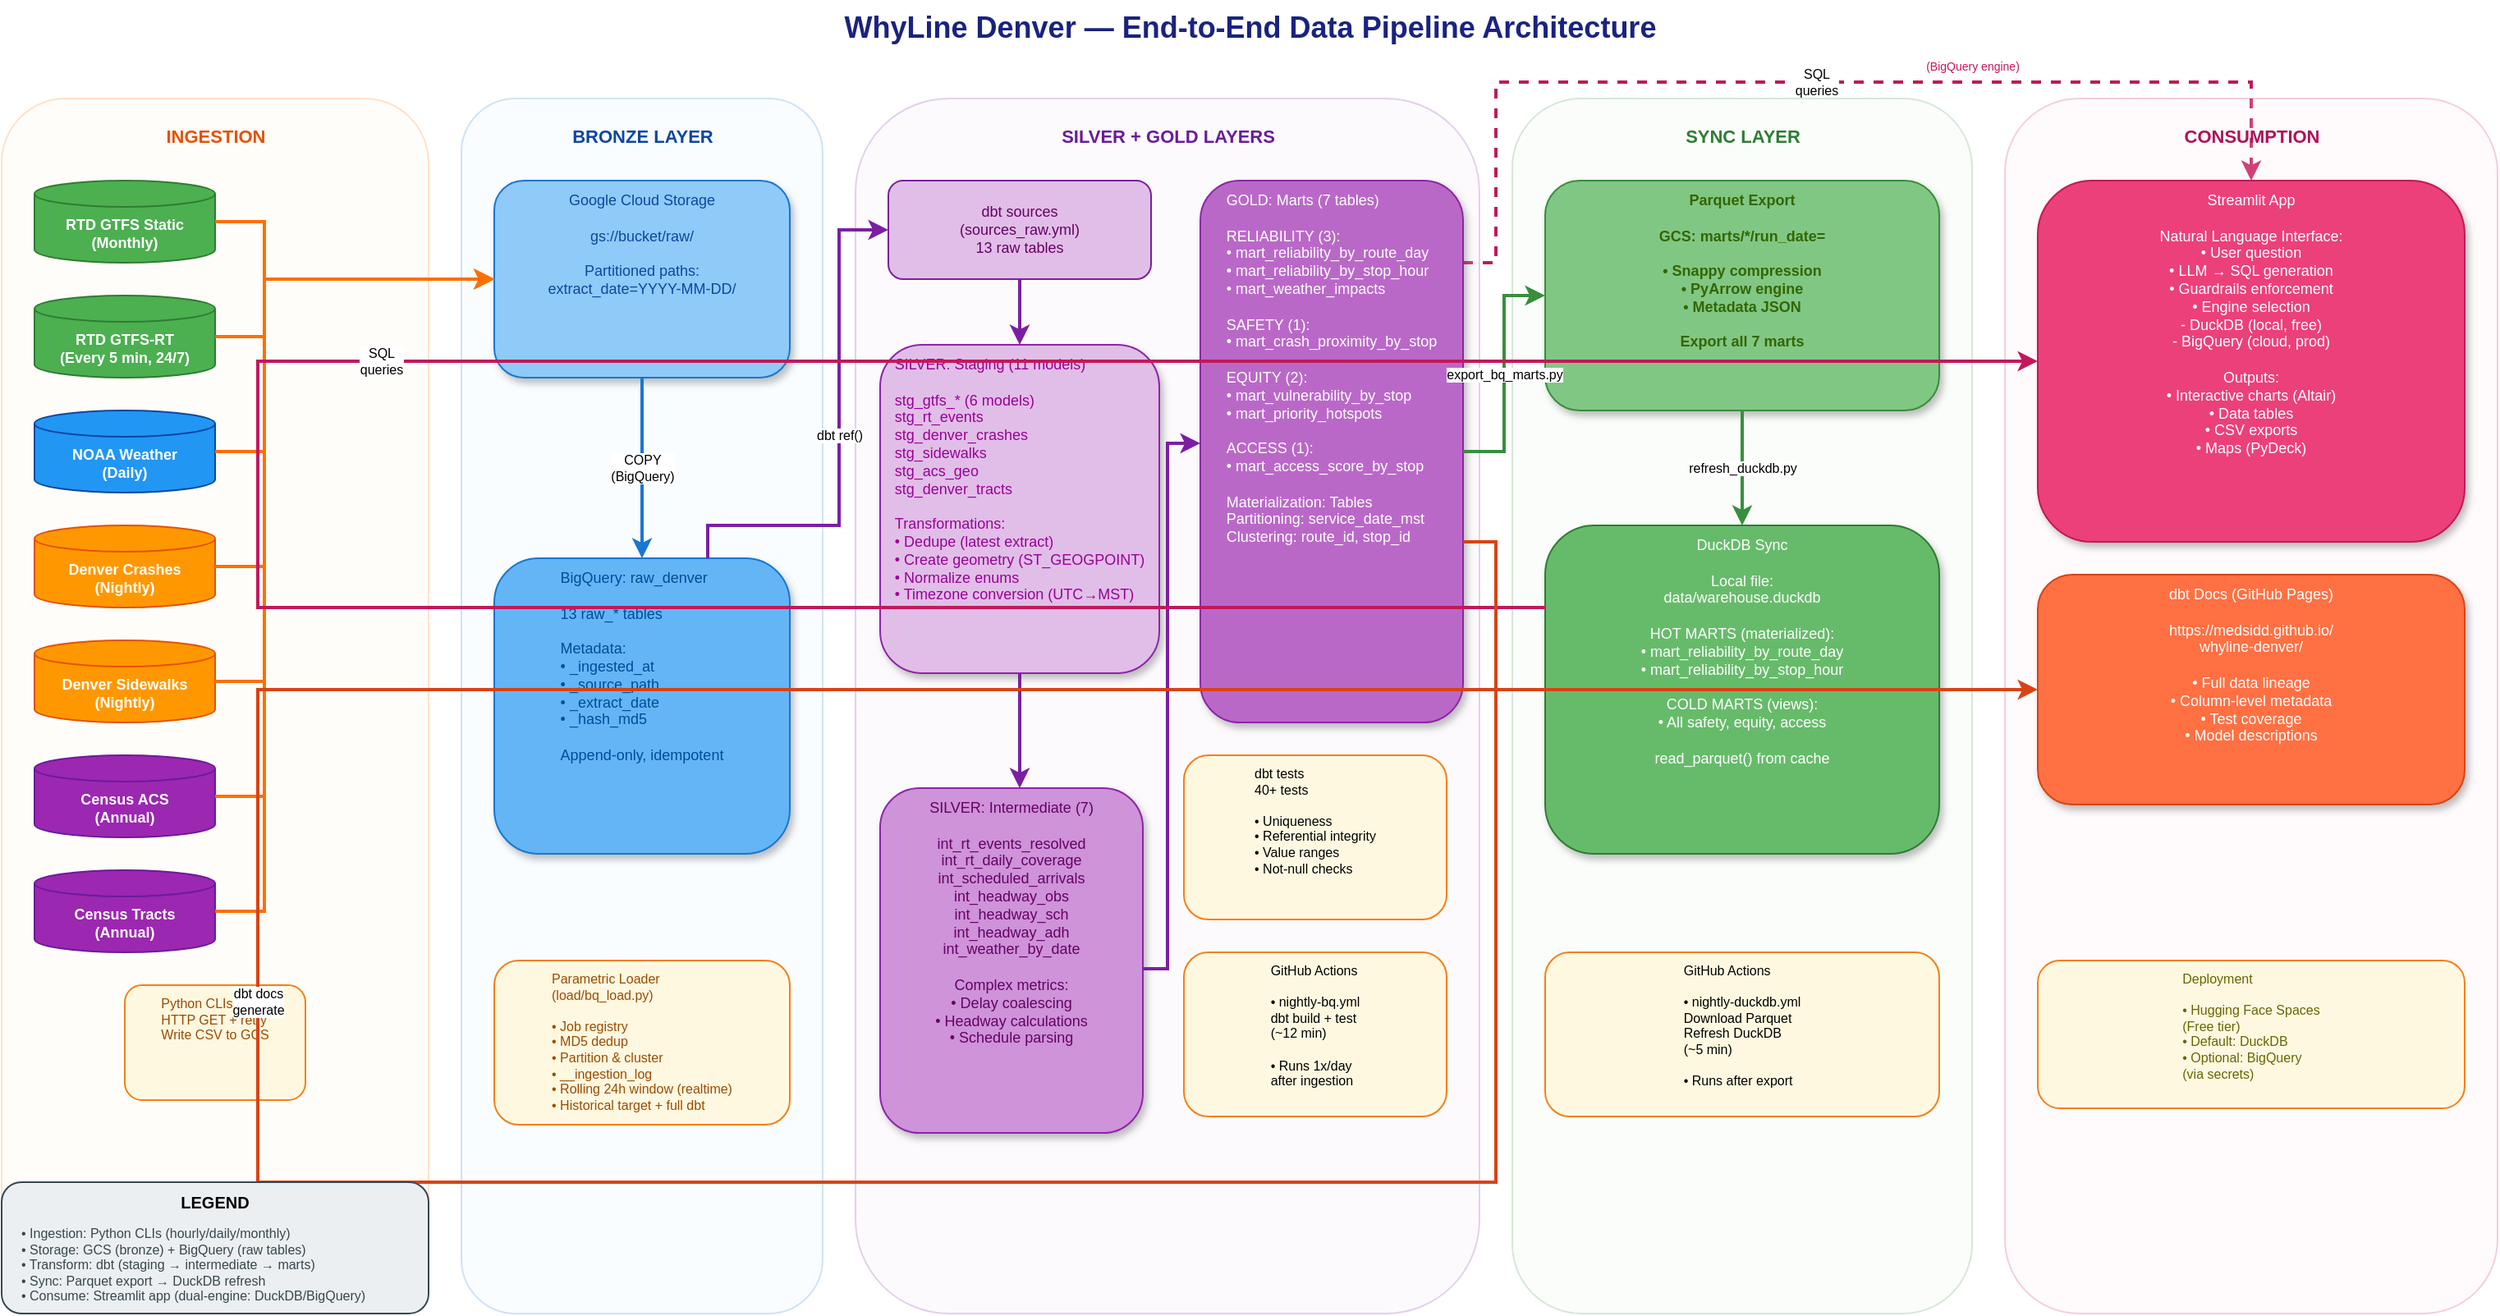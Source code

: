 <mxfile>
    <diagram id="pipeline-architecture" name="Pipeline Architecture">
        <mxGraphModel dx="418" dy="695" grid="1" gridSize="10" guides="1" tooltips="1" connect="1" arrows="1" fold="1" page="1" pageScale="1" pageWidth="1600" pageHeight="1000" math="0" shadow="0">
            <root>
                <mxCell id="0"/>
                <mxCell id="1" parent="0"/>
                <mxCell id="arrow16" value="SQL&#xa;queries" style="edgeStyle=orthogonalEdgeStyle;rounded=0;html=1;strokeWidth=2;strokeColor=#c2185b;dashed=1;fontSize=8;" parent="1" source="dbt-marts" target="app-streamlit" edge="1">
                    <mxGeometry relative="1" as="geometry">
                        <Array as="points">
                            <mxPoint x="950" y="180"/>
                            <mxPoint x="950" y="70"/>
                            <mxPoint x="1410" y="70"/>
                        </Array>
                    </mxGeometry>
                </mxCell>
                <mxCell id="title" value="WhyLine Denver — End-to-End Data Pipeline Architecture" style="text;html=1;strokeColor=none;fillColor=none;align=center;fontSize=18;fontStyle=1;fontColor=#1a237e;" parent="1" vertex="1">
                    <mxGeometry x="400" y="20" width="800" height="40" as="geometry"/>
                </mxCell>
                <mxCell id="bg-ingestion" value="" style="rounded=1;whiteSpace=wrap;html=1;fillColor=#fff3e0;strokeColor=#ff6f00;opacity=20;" parent="1" vertex="1">
                    <mxGeometry x="40" y="80" width="260" height="740" as="geometry"/>
                </mxCell>
                <mxCell id="bg-storage" value="" style="rounded=1;whiteSpace=wrap;html=1;fillColor=#e3f2fd;strokeColor=#1976d2;opacity=20;" parent="1" vertex="1">
                    <mxGeometry x="320" y="80" width="220" height="740" as="geometry"/>
                </mxCell>
                <mxCell id="bg-transform" value="" style="rounded=1;whiteSpace=wrap;html=1;fillColor=#f3e5f5;strokeColor=#7b1fa2;opacity=20;" parent="1" vertex="1">
                    <mxGeometry x="560" y="80" width="380" height="740" as="geometry"/>
                </mxCell>
                <mxCell id="bg-export" value="" style="rounded=1;whiteSpace=wrap;html=1;fillColor=#e8f5e9;strokeColor=#388e3c;opacity=20;" parent="1" vertex="1">
                    <mxGeometry x="960" y="80" width="280" height="740" as="geometry"/>
                </mxCell>
                <mxCell id="bg-consume" value="" style="rounded=1;whiteSpace=wrap;html=1;fillColor=#fce4ec;strokeColor=#c2185b;opacity=20;" parent="1" vertex="1">
                    <mxGeometry x="1260" y="80" width="300" height="740" as="geometry"/>
                </mxCell>
                <mxCell id="label-ingestion" value="INGESTION" style="text;html=1;strokeColor=none;fillColor=none;align=center;fontSize=11;fontStyle=1;fontColor=#e65100;" parent="1" vertex="1">
                    <mxGeometry x="120" y="90" width="100" height="20" as="geometry"/>
                </mxCell>
                <mxCell id="label-storage" value="BRONZE LAYER" style="text;html=1;strokeColor=none;fillColor=none;align=center;fontSize=11;fontStyle=1;fontColor=#0d47a1;" parent="1" vertex="1">
                    <mxGeometry x="350" y="90" width="160" height="20" as="geometry"/>
                </mxCell>
                <mxCell id="label-transform" value="SILVER + GOLD LAYERS" style="text;html=1;strokeColor=none;fillColor=none;align=center;fontSize=11;fontStyle=1;fontColor=#6a1b9a;" parent="1" vertex="1">
                    <mxGeometry x="650" y="90" width="200" height="20" as="geometry"/>
                </mxCell>
                <mxCell id="label-export" value="SYNC LAYER" style="text;html=1;strokeColor=none;fillColor=none;align=center;fontSize=11;fontStyle=1;fontColor=#2e7d32;" parent="1" vertex="1">
                    <mxGeometry x="1050" y="90" width="100" height="20" as="geometry"/>
                </mxCell>
                <mxCell id="label-consume" value="CONSUMPTION" style="text;html=1;strokeColor=none;fillColor=none;align=center;fontSize=11;fontStyle=1;fontColor=#ad1457;" parent="1" vertex="1">
                    <mxGeometry x="1360" y="90" width="100" height="20" as="geometry"/>
                </mxCell>
                <mxCell id="src-gtfs" value="RTD GTFS Static&#xa;(Monthly)" style="shape=cylinder3;whiteSpace=wrap;html=1;boundedLbl=1;size=8;fillColor=#4caf50;strokeColor=#2e7d32;fontColor=#ffffff;fontSize=9;fontStyle=1;" parent="1" vertex="1">
                    <mxGeometry x="60" y="130" width="110" height="50" as="geometry"/>
                </mxCell>
                <mxCell id="src-gtfsrt" value="RTD GTFS-RT&#xa;(Every 5 min, 24/7)" style="shape=cylinder3;whiteSpace=wrap;html=1;boundedLbl=1;size=8;fillColor=#4caf50;strokeColor=#2e7d32;fontColor=#ffffff;fontSize=9;fontStyle=1;" parent="1" vertex="1">
                    <mxGeometry x="60" y="200" width="110" height="50" as="geometry"/>
                </mxCell>
                <mxCell id="src-weather" value="NOAA Weather&#xa;(Daily)" style="shape=cylinder3;whiteSpace=wrap;html=1;boundedLbl=1;size=8;fillColor=#2196f3;strokeColor=#0d47a1;fontColor=#ffffff;fontSize=9;fontStyle=1;" parent="1" vertex="1">
                    <mxGeometry x="60" y="270" width="110" height="50" as="geometry"/>
                </mxCell>
                <mxCell id="src-crashes" value="Denver Crashes&#xa;(Nightly)" style="shape=cylinder3;whiteSpace=wrap;html=1;boundedLbl=1;size=8;fillColor=#ff9800;strokeColor=#e65100;fontColor=#ffffff;fontSize=9;fontStyle=1;" parent="1" vertex="1">
                    <mxGeometry x="60" y="340" width="110" height="50" as="geometry"/>
                </mxCell>
                <mxCell id="src-sidewalks" value="Denver Sidewalks&#xa;(Nightly)" style="shape=cylinder3;whiteSpace=wrap;html=1;boundedLbl=1;size=8;fillColor=#ff9800;strokeColor=#e65100;fontColor=#ffffff;fontSize=9;fontStyle=1;" parent="1" vertex="1">
                    <mxGeometry x="60" y="410" width="110" height="50" as="geometry"/>
                </mxCell>
                <mxCell id="src-acs" value="Census ACS&#xa;(Annual)" style="shape=cylinder3;whiteSpace=wrap;html=1;boundedLbl=1;size=8;fillColor=#9c27b0;strokeColor=#6a1b9a;fontColor=#ffffff;fontSize=9;fontStyle=1;" parent="1" vertex="1">
                    <mxGeometry x="60" y="480" width="110" height="50" as="geometry"/>
                </mxCell>
                <mxCell id="src-tracts" value="Census Tracts&#xa;(Annual)" style="shape=cylinder3;whiteSpace=wrap;html=1;boundedLbl=1;size=8;fillColor=#9c27b0;strokeColor=#6a1b9a;fontColor=#ffffff;fontSize=9;fontStyle=1;" parent="1" vertex="1">
                    <mxGeometry x="60" y="550" width="110" height="50" as="geometry"/>
                </mxCell>
                <mxCell id="ingestion-note" value="&lt;div style=&quot;text-align: justify;&quot;&gt;&lt;span style=&quot;background-color: transparent;&quot;&gt;&lt;font style=&quot;color: rgb(153, 76, 0);&quot;&gt;Python CLIs&lt;/font&gt;&lt;/span&gt;&lt;/div&gt;&lt;div style=&quot;text-align: justify;&quot;&gt;&lt;span style=&quot;background-color: transparent;&quot;&gt;&lt;font style=&quot;color: rgb(153, 76, 0);&quot;&gt;HTTP GET + retry&lt;/font&gt;&lt;/span&gt;&lt;/div&gt;&lt;div style=&quot;text-align: justify;&quot;&gt;&lt;span style=&quot;background-color: transparent;&quot;&gt;&lt;font style=&quot;color: rgb(153, 76, 0);&quot;&gt;Write CSV to GCS&lt;/font&gt;&lt;/span&gt;&lt;/div&gt;" style="rounded=1;whiteSpace=wrap;html=1;fillColor=#fff8e1;strokeColor=#f57f17;fontSize=8;align=center;verticalAlign=top;" parent="1" vertex="1">
                    <mxGeometry x="115" y="620" width="110" height="70" as="geometry"/>
                </mxCell>
                <mxCell id="gcs-raw" value="&lt;span style=&quot;font-weight: normal;&quot;&gt;Google Cloud Storage&lt;br&gt;&lt;br&gt;gs://bucket/raw/&lt;br&gt;&lt;br&gt;Partitioned paths:&lt;br&gt;extract_date=YYYY-MM-DD/&lt;/span&gt;" style="rounded=1;whiteSpace=wrap;html=1;fillColor=#90caf9;strokeColor=#1976d2;fontColor=#0d47a1;fontSize=9;align=center;verticalAlign=top;fontStyle=1;shadow=1;" parent="1" vertex="1">
                    <mxGeometry x="340" y="130" width="180" height="120" as="geometry"/>
                </mxCell>
                <mxCell id="bq-raw" value="&lt;div style=&quot;text-align: justify;&quot;&gt;&lt;span style=&quot;background-color: transparent; font-weight: normal;&quot;&gt;&lt;font style=&quot;color: rgb(0, 76, 153);&quot;&gt;BigQuery: raw_denver&lt;/font&gt;&lt;/span&gt;&lt;/div&gt;&lt;div style=&quot;text-align: justify;&quot;&gt;&lt;font style=&quot;color: rgb(0, 76, 153); font-weight: normal;&quot;&gt;&lt;br&gt;&lt;/font&gt;&lt;/div&gt;&lt;div style=&quot;text-align: justify;&quot;&gt;&lt;span style=&quot;background-color: transparent; font-weight: normal;&quot;&gt;&lt;font style=&quot;color: rgb(0, 76, 153);&quot;&gt;13 raw_* tables&lt;/font&gt;&lt;/span&gt;&lt;/div&gt;&lt;div style=&quot;text-align: justify;&quot;&gt;&lt;font style=&quot;color: rgb(0, 76, 153); font-weight: normal;&quot;&gt;&lt;br&gt;&lt;/font&gt;&lt;/div&gt;&lt;div style=&quot;text-align: justify;&quot;&gt;&lt;span style=&quot;background-color: transparent; font-weight: normal;&quot;&gt;&lt;font style=&quot;color: rgb(0, 76, 153);&quot;&gt;Metadata:&lt;/font&gt;&lt;/span&gt;&lt;/div&gt;&lt;div style=&quot;text-align: justify;&quot;&gt;&lt;span style=&quot;background-color: transparent; font-weight: normal;&quot;&gt;&lt;font style=&quot;color: rgb(0, 76, 153);&quot;&gt;• _ingested_at&lt;/font&gt;&lt;/span&gt;&lt;/div&gt;&lt;div style=&quot;text-align: justify;&quot;&gt;&lt;span style=&quot;background-color: transparent; font-weight: normal;&quot;&gt;&lt;font style=&quot;color: rgb(0, 76, 153);&quot;&gt;• _source_path&lt;/font&gt;&lt;/span&gt;&lt;/div&gt;&lt;div style=&quot;text-align: justify;&quot;&gt;&lt;span style=&quot;background-color: transparent; font-weight: normal;&quot;&gt;&lt;font style=&quot;color: rgb(0, 76, 153);&quot;&gt;• _extract_date&lt;/font&gt;&lt;/span&gt;&lt;/div&gt;&lt;div style=&quot;text-align: justify;&quot;&gt;&lt;span style=&quot;background-color: transparent; font-weight: normal;&quot;&gt;&lt;font style=&quot;color: rgb(0, 76, 153);&quot;&gt;• _hash_md5&lt;/font&gt;&lt;/span&gt;&lt;/div&gt;&lt;div style=&quot;text-align: justify;&quot;&gt;&lt;font style=&quot;color: rgb(0, 76, 153); font-weight: normal;&quot;&gt;&lt;br&gt;&lt;/font&gt;&lt;/div&gt;&lt;div style=&quot;text-align: justify;&quot;&gt;&lt;span style=&quot;background-color: transparent; font-weight: normal;&quot;&gt;&lt;font style=&quot;color: rgb(0, 76, 153);&quot;&gt;Append-only, idempotent&lt;/font&gt;&lt;/span&gt;&lt;/div&gt;" style="rounded=1;whiteSpace=wrap;html=1;fillColor=#64b5f6;strokeColor=#1976d2;fontColor=#0d47a1;fontSize=9;align=center;verticalAlign=top;fontStyle=1;shadow=1;" parent="1" vertex="1">
                    <mxGeometry x="340" y="360" width="180" height="180" as="geometry"/>
                </mxCell>
                <mxCell id="loader-note" value="&lt;div style=&quot;text-align: justify;&quot;&gt;&lt;span style=&quot;background-color: transparent;&quot;&gt;&lt;font style=&quot;color: rgb(153, 76, 0);&quot;&gt;Parametric Loader&lt;/font&gt;&lt;/span&gt;&lt;/div&gt;&lt;div style=&quot;text-align: justify;&quot;&gt;&lt;span style=&quot;background-color: transparent;&quot;&gt;&lt;font style=&quot;color: rgb(153, 76, 0);&quot;&gt;(load/bq_load.py)&lt;/font&gt;&lt;/span&gt;&lt;/div&gt;&lt;div style=&quot;text-align: justify;&quot;&gt;&lt;font style=&quot;color: rgb(153, 76, 0);&quot;&gt;&lt;br&gt;&lt;/font&gt;&lt;/div&gt;&lt;div style=&quot;text-align: justify;&quot;&gt;&lt;span style=&quot;background-color: transparent;&quot;&gt;&lt;font style=&quot;color: rgb(153, 76, 0);&quot;&gt;• Job registry&lt;/font&gt;&lt;/span&gt;&lt;/div&gt;&lt;div style=&quot;text-align: justify;&quot;&gt;&lt;span style=&quot;background-color: transparent;&quot;&gt;&lt;font style=&quot;color: rgb(153, 76, 0);&quot;&gt;• MD5 dedup&lt;/font&gt;&lt;/span&gt;&lt;/div&gt;&lt;div style=&quot;text-align: justify;&quot;&gt;&lt;span style=&quot;background-color: transparent;&quot;&gt;&lt;font style=&quot;color: rgb(153, 76, 0);&quot;&gt;• Partition &amp;amp; cluster&lt;/font&gt;&lt;/span&gt;&lt;/div&gt;&lt;div style=&quot;text-align: justify;&quot;&gt;&lt;span style=&quot;background-color: transparent;&quot;&gt;&lt;font style=&quot;color: rgb(153, 76, 0);&quot;&gt;• __ingestion_log&lt;/font&gt;&lt;/span&gt;&lt;/div&gt;&lt;div style=&quot;text-align: justify;&quot;&gt;&lt;span style=&quot;background-color: transparent;&quot;&gt;&lt;font style=&quot;color: rgb(153, 76, 0);&quot;&gt;• Rolling 24h window (realtime)&lt;/font&gt;&lt;/span&gt;&lt;/div&gt;&lt;div style=&quot;text-align: justify;&quot;&gt;&lt;span style=&quot;background-color: transparent;&quot;&gt;&lt;font style=&quot;color: rgb(153, 76, 0);&quot;&gt;• Historical target + full dbt&lt;/font&gt;&lt;/span&gt;&lt;/div&gt;" style="rounded=1;whiteSpace=wrap;html=1;fillColor=#fff8e1;strokeColor=#f57f17;fontSize=8;align=center;verticalAlign=top;" parent="1" vertex="1">
                    <mxGeometry x="340" y="605" width="180" height="100" as="geometry"/>
                </mxCell>
                <mxCell id="dbt-sources" value="&lt;span style=&quot;font-weight: normal;&quot;&gt;&lt;font style=&quot;color: rgb(102, 0, 102);&quot;&gt;dbt sources&lt;br&gt;(sources_raw.yml)&lt;br&gt;13 raw tables&lt;/font&gt;&lt;/span&gt;" style="rounded=1;whiteSpace=wrap;html=1;fillColor=#e1bee7;strokeColor=#7b1fa2;fontColor=#4a148c;fontSize=9;fontStyle=1;" parent="1" vertex="1">
                    <mxGeometry x="580" y="130" width="160" height="60" as="geometry"/>
                </mxCell>
                <mxCell id="dbt-staging" value="&lt;div style=&quot;text-align: justify;&quot;&gt;&lt;span style=&quot;background-color: transparent; font-weight: normal;&quot;&gt;&lt;font style=&quot;color: rgb(153, 0, 153);&quot;&gt;SILVER: Staging (11 models)&lt;/font&gt;&lt;/span&gt;&lt;/div&gt;&lt;div style=&quot;text-align: justify;&quot;&gt;&lt;font style=&quot;color: rgb(153, 0, 153); font-weight: normal;&quot;&gt;&lt;br&gt;&lt;/font&gt;&lt;/div&gt;&lt;div style=&quot;text-align: justify;&quot;&gt;&lt;span style=&quot;background-color: transparent; font-weight: normal;&quot;&gt;&lt;font style=&quot;color: rgb(153, 0, 153);&quot;&gt;stg_gtfs_* (6 models)&lt;/font&gt;&lt;/span&gt;&lt;/div&gt;&lt;div style=&quot;text-align: justify;&quot;&gt;&lt;span style=&quot;background-color: transparent; font-weight: normal;&quot;&gt;&lt;font style=&quot;color: rgb(153, 0, 153);&quot;&gt;stg_rt_events&lt;/font&gt;&lt;/span&gt;&lt;/div&gt;&lt;div style=&quot;text-align: justify;&quot;&gt;&lt;span style=&quot;background-color: transparent; font-weight: normal;&quot;&gt;&lt;font style=&quot;color: rgb(153, 0, 153);&quot;&gt;stg_denver_crashes&lt;/font&gt;&lt;/span&gt;&lt;/div&gt;&lt;div style=&quot;text-align: justify;&quot;&gt;&lt;span style=&quot;background-color: transparent; font-weight: normal;&quot;&gt;&lt;font style=&quot;color: rgb(153, 0, 153);&quot;&gt;stg_sidewalks&lt;/font&gt;&lt;/span&gt;&lt;/div&gt;&lt;div style=&quot;text-align: justify;&quot;&gt;&lt;span style=&quot;background-color: transparent; font-weight: normal;&quot;&gt;&lt;font style=&quot;color: rgb(153, 0, 153);&quot;&gt;stg_acs_geo&lt;/font&gt;&lt;/span&gt;&lt;/div&gt;&lt;div style=&quot;text-align: justify;&quot;&gt;&lt;span style=&quot;background-color: transparent; font-weight: normal;&quot;&gt;&lt;font style=&quot;color: rgb(153, 0, 153);&quot;&gt;stg_denver_tracts&lt;/font&gt;&lt;/span&gt;&lt;/div&gt;&lt;div style=&quot;text-align: justify;&quot;&gt;&lt;font style=&quot;color: rgb(153, 0, 153); font-weight: normal;&quot;&gt;&lt;br&gt;&lt;/font&gt;&lt;/div&gt;&lt;div style=&quot;text-align: justify;&quot;&gt;&lt;span style=&quot;background-color: transparent; font-weight: normal;&quot;&gt;&lt;font style=&quot;color: rgb(153, 0, 153);&quot;&gt;Transformations:&lt;/font&gt;&lt;/span&gt;&lt;/div&gt;&lt;div style=&quot;text-align: justify;&quot;&gt;&lt;span style=&quot;background-color: transparent; font-weight: normal;&quot;&gt;&lt;font style=&quot;color: rgb(153, 0, 153);&quot;&gt;• Dedupe (latest extract)&lt;/font&gt;&lt;/span&gt;&lt;/div&gt;&lt;div style=&quot;text-align: justify;&quot;&gt;&lt;span style=&quot;background-color: transparent; font-weight: normal;&quot;&gt;&lt;font style=&quot;color: rgb(153, 0, 153);&quot;&gt;• Create geometry (ST_GEOGPOINT)&lt;/font&gt;&lt;/span&gt;&lt;/div&gt;&lt;div style=&quot;text-align: justify;&quot;&gt;&lt;span style=&quot;background-color: transparent; font-weight: normal;&quot;&gt;&lt;font style=&quot;color: rgb(153, 0, 153);&quot;&gt;• Normalize enums&lt;/font&gt;&lt;/span&gt;&lt;/div&gt;&lt;div style=&quot;text-align: justify;&quot;&gt;&lt;span style=&quot;background-color: transparent; font-weight: normal;&quot;&gt;&lt;font style=&quot;color: rgb(153, 0, 153);&quot;&gt;• Timezone conversion (UTC→MST)&lt;/font&gt;&lt;/span&gt;&lt;/div&gt;" style="rounded=1;whiteSpace=wrap;html=1;fillColor=#e1bee7;strokeColor=#8e24aa;fontColor=#4a148c;fontSize=9;align=center;verticalAlign=top;fontStyle=1;shadow=1;" parent="1" vertex="1">
                    <mxGeometry x="575" y="230" width="170" height="200" as="geometry"/>
                </mxCell>
                <mxCell id="dbt-intermediate" value="&lt;span style=&quot;font-weight: normal;&quot;&gt;&lt;font style=&quot;color: rgb(102, 0, 102);&quot;&gt;SILVER: Intermediate (7)&lt;br&gt;&lt;br&gt;int_rt_events_resolved&lt;br&gt;int_rt_daily_coverage&lt;br&gt;int_scheduled_arrivals&lt;br&gt;int_headway_obs&lt;br&gt;int_headway_sch&lt;br&gt;int_headway_adh&lt;br&gt;int_weather_by_date&lt;br&gt;&lt;br&gt;Complex metrics:&lt;br&gt;• Delay coalescing&lt;br&gt;• Headway calculations&lt;br&gt;• Schedule parsing&lt;/font&gt;&lt;/span&gt;" style="rounded=1;whiteSpace=wrap;html=1;fillColor=#ce93d8;strokeColor=#8e24aa;fontColor=#4a148c;fontSize=9;align=center;verticalAlign=top;fontStyle=1;shadow=1;" parent="1" vertex="1">
                    <mxGeometry x="575" y="500" width="160" height="210" as="geometry"/>
                </mxCell>
                <mxCell id="dbt-marts" value="&lt;div style=&quot;text-align: justify;&quot;&gt;&lt;span style=&quot;background-color: transparent; font-weight: normal;&quot;&gt;&lt;font style=&quot;color: rgb(255, 255, 255);&quot;&gt;GOLD: Marts (7 tables)&lt;/font&gt;&lt;/span&gt;&lt;/div&gt;&lt;div style=&quot;text-align: justify;&quot;&gt;&lt;font style=&quot;color: rgb(255, 255, 255); font-weight: normal;&quot;&gt;&lt;br&gt;&lt;/font&gt;&lt;/div&gt;&lt;div style=&quot;text-align: justify;&quot;&gt;&lt;span style=&quot;background-color: transparent; font-weight: normal;&quot;&gt;&lt;font style=&quot;color: rgb(255, 255, 255);&quot;&gt;RELIABILITY (3):&lt;/font&gt;&lt;/span&gt;&lt;/div&gt;&lt;div style=&quot;text-align: justify;&quot;&gt;&lt;span style=&quot;background-color: transparent; font-weight: normal;&quot;&gt;&lt;font style=&quot;color: rgb(255, 255, 255);&quot;&gt;• mart_reliability_by_route_day&lt;/font&gt;&lt;/span&gt;&lt;/div&gt;&lt;div style=&quot;text-align: justify;&quot;&gt;&lt;span style=&quot;background-color: transparent; font-weight: normal;&quot;&gt;&lt;font style=&quot;color: rgb(255, 255, 255);&quot;&gt;• mart_reliability_by_stop_hour&lt;/font&gt;&lt;/span&gt;&lt;/div&gt;&lt;div style=&quot;text-align: justify;&quot;&gt;&lt;span style=&quot;background-color: transparent; font-weight: normal;&quot;&gt;&lt;font style=&quot;color: rgb(255, 255, 255);&quot;&gt;• mart_weather_impacts&lt;/font&gt;&lt;/span&gt;&lt;/div&gt;&lt;div style=&quot;text-align: justify;&quot;&gt;&lt;font style=&quot;color: rgb(255, 255, 255); font-weight: normal;&quot;&gt;&lt;br&gt;&lt;/font&gt;&lt;/div&gt;&lt;div style=&quot;text-align: justify;&quot;&gt;&lt;span style=&quot;background-color: transparent; font-weight: normal;&quot;&gt;&lt;font style=&quot;color: rgb(255, 255, 255);&quot;&gt;SAFETY (1):&lt;/font&gt;&lt;/span&gt;&lt;/div&gt;&lt;div style=&quot;text-align: justify;&quot;&gt;&lt;span style=&quot;background-color: transparent; font-weight: normal;&quot;&gt;&lt;font style=&quot;color: rgb(255, 255, 255);&quot;&gt;• mart_crash_proximity_by_stop&lt;/font&gt;&lt;/span&gt;&lt;/div&gt;&lt;div style=&quot;text-align: justify;&quot;&gt;&lt;font style=&quot;color: rgb(255, 255, 255); font-weight: normal;&quot;&gt;&lt;br&gt;&lt;/font&gt;&lt;/div&gt;&lt;div style=&quot;text-align: justify;&quot;&gt;&lt;span style=&quot;background-color: transparent; font-weight: normal;&quot;&gt;&lt;font style=&quot;color: rgb(255, 255, 255);&quot;&gt;EQUITY (2):&lt;/font&gt;&lt;/span&gt;&lt;/div&gt;&lt;div style=&quot;text-align: justify;&quot;&gt;&lt;span style=&quot;background-color: transparent; font-weight: normal;&quot;&gt;&lt;font style=&quot;color: rgb(255, 255, 255);&quot;&gt;• mart_vulnerability_by_stop&lt;/font&gt;&lt;/span&gt;&lt;/div&gt;&lt;div style=&quot;text-align: justify;&quot;&gt;&lt;span style=&quot;background-color: transparent; font-weight: normal;&quot;&gt;&lt;font style=&quot;color: rgb(255, 255, 255);&quot;&gt;• mart_priority_hotspots&lt;/font&gt;&lt;/span&gt;&lt;/div&gt;&lt;div style=&quot;text-align: justify;&quot;&gt;&lt;font style=&quot;color: rgb(255, 255, 255); font-weight: normal;&quot;&gt;&lt;br&gt;&lt;/font&gt;&lt;/div&gt;&lt;div style=&quot;text-align: justify;&quot;&gt;&lt;span style=&quot;background-color: transparent; font-weight: normal;&quot;&gt;&lt;font style=&quot;color: rgb(255, 255, 255);&quot;&gt;ACCESS (1):&lt;/font&gt;&lt;/span&gt;&lt;/div&gt;&lt;div style=&quot;text-align: justify;&quot;&gt;&lt;span style=&quot;background-color: transparent; font-weight: normal;&quot;&gt;&lt;font style=&quot;color: rgb(255, 255, 255);&quot;&gt;• mart_access_score_by_stop&lt;/font&gt;&lt;/span&gt;&lt;/div&gt;&lt;div style=&quot;text-align: justify;&quot;&gt;&lt;font style=&quot;color: rgb(255, 255, 255); font-weight: normal;&quot;&gt;&lt;br&gt;&lt;/font&gt;&lt;/div&gt;&lt;div style=&quot;text-align: justify;&quot;&gt;&lt;span style=&quot;background-color: transparent; font-weight: normal;&quot;&gt;&lt;font style=&quot;color: rgb(255, 255, 255);&quot;&gt;Materialization: Tables&lt;/font&gt;&lt;/span&gt;&lt;/div&gt;&lt;div style=&quot;text-align: justify;&quot;&gt;&lt;span style=&quot;background-color: transparent; font-weight: normal;&quot;&gt;&lt;font style=&quot;color: rgb(255, 255, 255);&quot;&gt;Partitioning: service_date_mst&lt;/font&gt;&lt;/span&gt;&lt;/div&gt;&lt;div style=&quot;text-align: justify;&quot;&gt;&lt;span style=&quot;background-color: transparent; font-weight: normal;&quot;&gt;&lt;font style=&quot;color: rgb(255, 255, 255);&quot;&gt;Clustering: route_id, stop_id&lt;/font&gt;&lt;/span&gt;&lt;/div&gt;" style="rounded=1;whiteSpace=wrap;html=1;fillColor=#ba68c8;strokeColor=#8e24aa;fontColor=#ffffff;fontSize=9;align=center;verticalAlign=top;fontStyle=1;shadow=1;" parent="1" vertex="1">
                    <mxGeometry x="770" y="130" width="160" height="330" as="geometry"/>
                </mxCell>
                <mxCell id="dbt-tests" value="&lt;div style=&quot;text-align: justify;&quot;&gt;&lt;span style=&quot;background-color: transparent;&quot;&gt;dbt tests&lt;/span&gt;&lt;/div&gt;&lt;div style=&quot;text-align: justify;&quot;&gt;&lt;span style=&quot;background-color: transparent;&quot;&gt;40+ tests&lt;/span&gt;&lt;/div&gt;&lt;div style=&quot;text-align: justify;&quot;&gt;&lt;br&gt;&lt;/div&gt;&lt;div style=&quot;text-align: justify;&quot;&gt;&lt;span style=&quot;background-color: transparent;&quot;&gt;• Uniqueness&lt;/span&gt;&lt;/div&gt;&lt;div style=&quot;text-align: justify;&quot;&gt;&lt;span style=&quot;background-color: transparent;&quot;&gt;• Referential integrity&lt;/span&gt;&lt;/div&gt;&lt;div style=&quot;text-align: justify;&quot;&gt;&lt;span style=&quot;background-color: transparent;&quot;&gt;• Value ranges&lt;/span&gt;&lt;/div&gt;&lt;div style=&quot;text-align: justify;&quot;&gt;&lt;span style=&quot;background-color: transparent;&quot;&gt;• Not-null checks&lt;/span&gt;&lt;/div&gt;" style="rounded=1;whiteSpace=wrap;html=1;fillColor=#fff8e1;strokeColor=#f57f17;fontSize=8;align=center;verticalAlign=top;" parent="1" vertex="1">
                    <mxGeometry x="760" y="480" width="160" height="100" as="geometry"/>
                </mxCell>
                <mxCell id="workflow-note" value="&lt;div style=&quot;text-align: justify;&quot;&gt;&lt;span style=&quot;background-color: transparent;&quot;&gt;GitHub Actions&lt;/span&gt;&lt;/div&gt;&lt;div style=&quot;text-align: justify;&quot;&gt;&lt;br&gt;&lt;/div&gt;&lt;div style=&quot;text-align: justify;&quot;&gt;&lt;span style=&quot;background-color: transparent;&quot;&gt;• nightly-bq.yml&lt;/span&gt;&lt;/div&gt;&lt;div style=&quot;text-align: justify;&quot;&gt;&lt;span style=&quot;background-color: transparent;&quot;&gt;dbt build + test&lt;/span&gt;&lt;/div&gt;&lt;div style=&quot;text-align: justify;&quot;&gt;&lt;span style=&quot;background-color: transparent;&quot;&gt;(~12 min)&lt;/span&gt;&lt;/div&gt;&lt;div style=&quot;text-align: justify;&quot;&gt;&lt;br&gt;&lt;/div&gt;&lt;div style=&quot;text-align: justify;&quot;&gt;&lt;span style=&quot;background-color: transparent;&quot;&gt;• Runs 1x/day&lt;/span&gt;&lt;/div&gt;&lt;div style=&quot;text-align: justify;&quot;&gt;&lt;span style=&quot;background-color: transparent;&quot;&gt;after ingestion&lt;/span&gt;&lt;/div&gt;" style="rounded=1;whiteSpace=wrap;html=1;fillColor=#fff8e1;strokeColor=#f57f17;fontSize=8;align=center;verticalAlign=top;" parent="1" vertex="1">
                    <mxGeometry x="760" y="600" width="160" height="100" as="geometry"/>
                </mxCell>
                <mxCell id="parquet-export" value="&lt;font style=&quot;color: rgb(51, 102, 0);&quot;&gt;Parquet Export&lt;br&gt;&lt;br&gt;GCS: marts/*/run_date=&lt;br&gt;&lt;br&gt;• Snappy compression&lt;br&gt;• PyArrow engine&lt;br&gt;• Metadata JSON&lt;br&gt;&lt;br&gt;Export all 7 marts&lt;/font&gt;" style="rounded=1;whiteSpace=wrap;html=1;fillColor=#81c784;strokeColor=#388e3c;fontColor=#1b5e20;fontSize=9;align=center;verticalAlign=top;fontStyle=1;shadow=1;" parent="1" vertex="1">
                    <mxGeometry x="980" y="130" width="240" height="140" as="geometry"/>
                </mxCell>
                <mxCell id="duckdb-sync" value="&lt;span style=&quot;font-weight: normal;&quot;&gt;&lt;font&gt;DuckDB Sync&lt;br&gt;&lt;br&gt;Local file:&lt;br&gt;data/warehouse.duckdb&lt;br&gt;&lt;br&gt;HOT MARTS (materialized):&lt;br&gt;• mart_reliability_by_route_day&lt;br&gt;• mart_reliability_by_stop_hour&lt;br&gt;&lt;br&gt;COLD MARTS (views):&lt;br&gt;• All safety, equity, access&lt;br&gt;&lt;br&gt;read_parquet() from cache&lt;/font&gt;&lt;/span&gt;" style="rounded=1;whiteSpace=wrap;html=1;fillColor=#66bb6a;strokeColor=#2e7d32;fontColor=#ffffff;fontSize=9;align=center;verticalAlign=top;fontStyle=1;shadow=1;" parent="1" vertex="1">
                    <mxGeometry x="980" y="340" width="240" height="200" as="geometry"/>
                </mxCell>
                <mxCell id="sync-workflow" value="&lt;div style=&quot;text-align: justify;&quot;&gt;&lt;span style=&quot;background-color: transparent;&quot;&gt;GitHub Actions&lt;/span&gt;&lt;/div&gt;&lt;div style=&quot;text-align: justify;&quot;&gt;&lt;br&gt;&lt;/div&gt;&lt;div style=&quot;text-align: justify;&quot;&gt;&lt;span style=&quot;background-color: transparent;&quot;&gt;• nightly-duckdb.yml&lt;/span&gt;&lt;/div&gt;&lt;div style=&quot;text-align: justify;&quot;&gt;&lt;span style=&quot;background-color: transparent;&quot;&gt;Download Parquet&lt;/span&gt;&lt;/div&gt;&lt;div style=&quot;text-align: justify;&quot;&gt;&lt;span style=&quot;background-color: transparent;&quot;&gt;Refresh DuckDB&lt;/span&gt;&lt;/div&gt;&lt;div style=&quot;text-align: justify;&quot;&gt;&lt;span style=&quot;background-color: transparent;&quot;&gt;(~5 min)&lt;/span&gt;&lt;/div&gt;&lt;div style=&quot;text-align: justify;&quot;&gt;&lt;br&gt;&lt;/div&gt;&lt;div style=&quot;text-align: justify;&quot;&gt;&lt;span style=&quot;background-color: transparent;&quot;&gt;• Runs after export&lt;/span&gt;&lt;/div&gt;" style="rounded=1;whiteSpace=wrap;html=1;fillColor=#fff8e1;strokeColor=#f57f17;fontSize=8;align=center;verticalAlign=top;" parent="1" vertex="1">
                    <mxGeometry x="980" y="600" width="240" height="100" as="geometry"/>
                </mxCell>
                <mxCell id="app-streamlit" value="&lt;span style=&quot;font-weight: normal;&quot;&gt;&lt;font style=&quot;color: rgb(255, 255, 255);&quot;&gt;Streamlit App&lt;br&gt;&lt;br&gt;Natural Language Interface:&lt;br&gt;• User question&lt;br&gt;• LLM → SQL generation&lt;br&gt;• Guardrails enforcement&lt;br&gt;• Engine selection&lt;br&gt;  - DuckDB (local, free)&lt;br&gt;  - BigQuery (cloud, prod)&lt;br&gt;&lt;br&gt;Outputs:&lt;br&gt;• Interactive charts (Altair)&lt;br&gt;• Data tables&lt;br&gt;• CSV exports&lt;br&gt;• Maps (PyDeck)&lt;/font&gt;&lt;/span&gt;" style="rounded=1;whiteSpace=wrap;html=1;fillColor=#ec407a;strokeColor=#c2185b;fontColor=#ffffff;fontSize=9;align=center;verticalAlign=top;fontStyle=1;shadow=1;" parent="1" vertex="1">
                    <mxGeometry x="1280" y="130" width="260" height="220" as="geometry"/>
                </mxCell>
                <mxCell id="app-docs" value="&lt;span style=&quot;font-weight: normal;&quot;&gt;&lt;font style=&quot;color: rgb(255, 255, 255);&quot;&gt;dbt Docs (GitHub Pages)&lt;br&gt;&lt;br&gt;https://medsidd.github.io/&lt;br&gt;whyline-denver/&lt;br&gt;&lt;br&gt;• Full data lineage&lt;br&gt;• Column-level metadata&lt;br&gt;• Test coverage&lt;br&gt;• Model descriptions&lt;/font&gt;&lt;/span&gt;" style="rounded=1;whiteSpace=wrap;html=1;fillColor=#ff7043;strokeColor=#d84315;fontColor=#ffffff;fontSize=9;align=center;verticalAlign=top;fontStyle=1;shadow=1;" parent="1" vertex="1">
                    <mxGeometry x="1280" y="370" width="260" height="140" as="geometry"/>
                </mxCell>
                <mxCell id="app-deployment" value="&lt;div style=&quot;text-align: justify;&quot;&gt;&lt;span style=&quot;background-color: transparent;&quot;&gt;&lt;font style=&quot;color: rgb(102, 102, 0);&quot;&gt;Deployment&lt;/font&gt;&lt;/span&gt;&lt;/div&gt;&lt;div style=&quot;text-align: justify;&quot;&gt;&lt;font style=&quot;color: rgb(102, 102, 0);&quot;&gt;&lt;br&gt;&lt;/font&gt;&lt;/div&gt;&lt;div style=&quot;text-align: justify;&quot;&gt;&lt;span style=&quot;background-color: transparent;&quot;&gt;&lt;font style=&quot;color: rgb(102, 102, 0);&quot;&gt;• Hugging Face Spaces&lt;/font&gt;&lt;/span&gt;&lt;/div&gt;&lt;div style=&quot;text-align: justify;&quot;&gt;&lt;span style=&quot;background-color: transparent;&quot;&gt;&lt;font style=&quot;color: rgb(102, 102, 0);&quot;&gt;(Free tier)&lt;/font&gt;&lt;/span&gt;&lt;/div&gt;&lt;div style=&quot;text-align: justify;&quot;&gt;&lt;span style=&quot;background-color: transparent;&quot;&gt;&lt;font style=&quot;color: rgb(102, 102, 0);&quot;&gt;• Default: DuckDB&lt;/font&gt;&lt;/span&gt;&lt;/div&gt;&lt;div style=&quot;text-align: justify;&quot;&gt;&lt;span style=&quot;background-color: transparent;&quot;&gt;&lt;font style=&quot;color: rgb(102, 102, 0);&quot;&gt;• Optional: BigQuery&lt;/font&gt;&lt;/span&gt;&lt;/div&gt;&lt;div style=&quot;text-align: justify;&quot;&gt;&lt;span style=&quot;background-color: transparent;&quot;&gt;&lt;font style=&quot;color: rgb(102, 102, 0);&quot;&gt;(via secrets)&lt;/font&gt;&lt;/span&gt;&lt;/div&gt;" style="rounded=1;whiteSpace=wrap;html=1;fillColor=#fff8e1;strokeColor=#f57f17;fontSize=8;align=center;verticalAlign=top;" parent="1" vertex="1">
                    <mxGeometry x="1280" y="605" width="260" height="90" as="geometry"/>
                </mxCell>
                <mxCell id="arrow1" value="" style="edgeStyle=orthogonalEdgeStyle;rounded=0;html=1;strokeWidth=2;strokeColor=#ff6f00;" parent="1" source="src-gtfs" target="gcs-raw" edge="1">
                    <mxGeometry relative="1" as="geometry">
                        <Array as="points">
                            <mxPoint x="200" y="155"/>
                            <mxPoint x="200" y="190"/>
                        </Array>
                    </mxGeometry>
                </mxCell>
                <mxCell id="arrow2" value="" style="edgeStyle=orthogonalEdgeStyle;rounded=0;html=1;strokeWidth=2;strokeColor=#ff6f00;" parent="1" source="src-gtfsrt" target="gcs-raw" edge="1">
                    <mxGeometry relative="1" as="geometry">
                        <Array as="points">
                            <mxPoint x="200" y="225"/>
                            <mxPoint x="200" y="190"/>
                        </Array>
                    </mxGeometry>
                </mxCell>
                <mxCell id="arrow3" value="" style="edgeStyle=orthogonalEdgeStyle;rounded=0;html=1;strokeWidth=2;strokeColor=#ff6f00;" parent="1" source="src-weather" target="gcs-raw" edge="1">
                    <mxGeometry relative="1" as="geometry">
                        <Array as="points">
                            <mxPoint x="200" y="295"/>
                            <mxPoint x="200" y="190"/>
                        </Array>
                    </mxGeometry>
                </mxCell>
                <mxCell id="arrow4" value="" style="edgeStyle=orthogonalEdgeStyle;rounded=0;html=1;strokeWidth=2;strokeColor=#ff6f00;" parent="1" source="src-crashes" target="gcs-raw" edge="1">
                    <mxGeometry relative="1" as="geometry">
                        <Array as="points">
                            <mxPoint x="200" y="365"/>
                            <mxPoint x="200" y="190"/>
                        </Array>
                    </mxGeometry>
                </mxCell>
                <mxCell id="arrow5" value="" style="edgeStyle=orthogonalEdgeStyle;rounded=0;html=1;strokeWidth=2;strokeColor=#ff6f00;" parent="1" source="src-sidewalks" target="gcs-raw" edge="1">
                    <mxGeometry relative="1" as="geometry">
                        <Array as="points">
                            <mxPoint x="200" y="435"/>
                            <mxPoint x="200" y="190"/>
                        </Array>
                    </mxGeometry>
                </mxCell>
                <mxCell id="arrow6" value="" style="edgeStyle=orthogonalEdgeStyle;rounded=0;html=1;strokeWidth=2;strokeColor=#ff6f00;" parent="1" source="src-acs" target="gcs-raw" edge="1">
                    <mxGeometry relative="1" as="geometry">
                        <Array as="points">
                            <mxPoint x="200" y="505"/>
                            <mxPoint x="200" y="190"/>
                        </Array>
                    </mxGeometry>
                </mxCell>
                <mxCell id="arrow7" value="" style="edgeStyle=orthogonalEdgeStyle;rounded=0;html=1;strokeWidth=2;strokeColor=#ff6f00;" parent="1" source="src-tracts" target="gcs-raw" edge="1">
                    <mxGeometry relative="1" as="geometry">
                        <Array as="points">
                            <mxPoint x="200" y="575"/>
                            <mxPoint x="200" y="190"/>
                        </Array>
                    </mxGeometry>
                </mxCell>
                <mxCell id="arrow8" value="COPY&#xa;(BigQuery)" style="edgeStyle=orthogonalEdgeStyle;rounded=0;html=1;strokeWidth=2;strokeColor=#1976d2;fontSize=8;" parent="1" source="gcs-raw" target="bq-raw" edge="1">
                    <mxGeometry relative="1" as="geometry"/>
                </mxCell>
                <mxCell id="arrow9" value="dbt ref()" style="edgeStyle=orthogonalEdgeStyle;rounded=0;html=1;strokeWidth=2;strokeColor=#7b1fa2;fontSize=8;" parent="1" source="bq-raw" target="dbt-sources" edge="1">
                    <mxGeometry relative="1" as="geometry">
                        <Array as="points">
                            <mxPoint x="470" y="340"/>
                            <mxPoint x="550" y="340"/>
                            <mxPoint x="550" y="160"/>
                        </Array>
                    </mxGeometry>
                </mxCell>
                <mxCell id="arrow10" value="" style="edgeStyle=orthogonalEdgeStyle;rounded=0;html=1;strokeWidth=2;strokeColor=#7b1fa2;" parent="1" source="dbt-sources" target="dbt-staging" edge="1">
                    <mxGeometry relative="1" as="geometry"/>
                </mxCell>
                <mxCell id="arrow11" value="" style="edgeStyle=orthogonalEdgeStyle;rounded=0;html=1;strokeWidth=2;strokeColor=#7b1fa2;" parent="1" source="dbt-staging" target="dbt-intermediate" edge="1">
                    <mxGeometry relative="1" as="geometry">
                        <Array as="points">
                            <mxPoint x="660" y="480"/>
                            <mxPoint x="660" y="480"/>
                        </Array>
                    </mxGeometry>
                </mxCell>
                <mxCell id="arrow12" value="" style="edgeStyle=orthogonalEdgeStyle;rounded=0;html=1;strokeWidth=2;strokeColor=#7b1fa2;" parent="1" source="dbt-intermediate" target="dbt-marts" edge="1">
                    <mxGeometry relative="1" as="geometry">
                        <Array as="points">
                            <mxPoint x="750" y="610"/>
                            <mxPoint x="750" y="290"/>
                        </Array>
                    </mxGeometry>
                </mxCell>
                <mxCell id="arrow13" value="export_bq_marts.py" style="edgeStyle=orthogonalEdgeStyle;rounded=0;html=1;strokeWidth=2;strokeColor=#388e3c;fontSize=8;" parent="1" source="dbt-marts" target="parquet-export" edge="1">
                    <mxGeometry relative="1" as="geometry"/>
                </mxCell>
                <mxCell id="arrow14" value="refresh_duckdb.py" style="edgeStyle=orthogonalEdgeStyle;rounded=0;html=1;strokeWidth=2;strokeColor=#388e3c;fontSize=8;" parent="1" source="parquet-export" target="duckdb-sync" edge="1">
                    <mxGeometry relative="1" as="geometry"/>
                </mxCell>
                <mxCell id="arrow15" value="SQL&#xa;queries" style="edgeStyle=orthogonalEdgeStyle;rounded=0;html=1;strokeWidth=2;strokeColor=#c2185b;fontSize=8;" parent="1" source="duckdb-sync" target="app-streamlit" edge="1">
                    <mxGeometry relative="1" as="geometry">
                        <Array as="points">
                            <mxPoint x="196" y="390"/>
                            <mxPoint x="196" y="240"/>
                        </Array>
                    </mxGeometry>
                </mxCell>
                <mxCell id="arrow17" value="dbt docs&#xa;generate" style="edgeStyle=orthogonalEdgeStyle;rounded=0;html=1;strokeWidth=2;strokeColor=#d84315;fontSize=8;" parent="1" source="dbt-marts" target="app-docs" edge="1">
                    <mxGeometry relative="1" as="geometry">
                        <Array as="points">
                            <mxPoint x="950" y="350"/>
                            <mxPoint x="950" y="740"/>
                            <mxPoint x="196" y="740"/>
                            <mxPoint x="196" y="440"/>
                        </Array>
                    </mxGeometry>
                </mxCell>
                <mxCell id="legend-box" value="LEGEND" style="rounded=1;whiteSpace=wrap;html=1;fillColor=#eceff1;strokeColor=#37474f;fontStyle=1;fontSize=10;align=center;verticalAlign=top;" parent="1" vertex="1">
                    <mxGeometry x="40" y="740" width="260" height="80" as="geometry"/>
                </mxCell>
                <mxCell id="legend-text" value="• Ingestion: Python CLIs (hourly/daily/monthly)&#xa;• Storage: GCS (bronze) + BigQuery (raw tables)&#xa;• Transform: dbt (staging → intermediate → marts)&#xa;• Sync: Parquet export → DuckDB refresh&#xa;• Consume: Streamlit app (dual-engine: DuckDB/BigQuery)" style="text;html=1;strokeColor=none;fillColor=none;align=left;fontSize=8;fontColor=#37474f;" parent="1" vertex="1">
                    <mxGeometry x="50" y="760" width="240" height="40" as="geometry"/>
                </mxCell>
                <mxCell id="arrow16-label" value="(BigQuery engine)" style="text;html=1;strokeColor=none;fillColor=none;align=center;fontSize=7;fontColor=#c2185b;" parent="1" vertex="1">
                    <mxGeometry x="1210" y="50" width="60" height="20" as="geometry"/>
                </mxCell>
            </root>
        </mxGraphModel>
    </diagram>
</mxfile>
